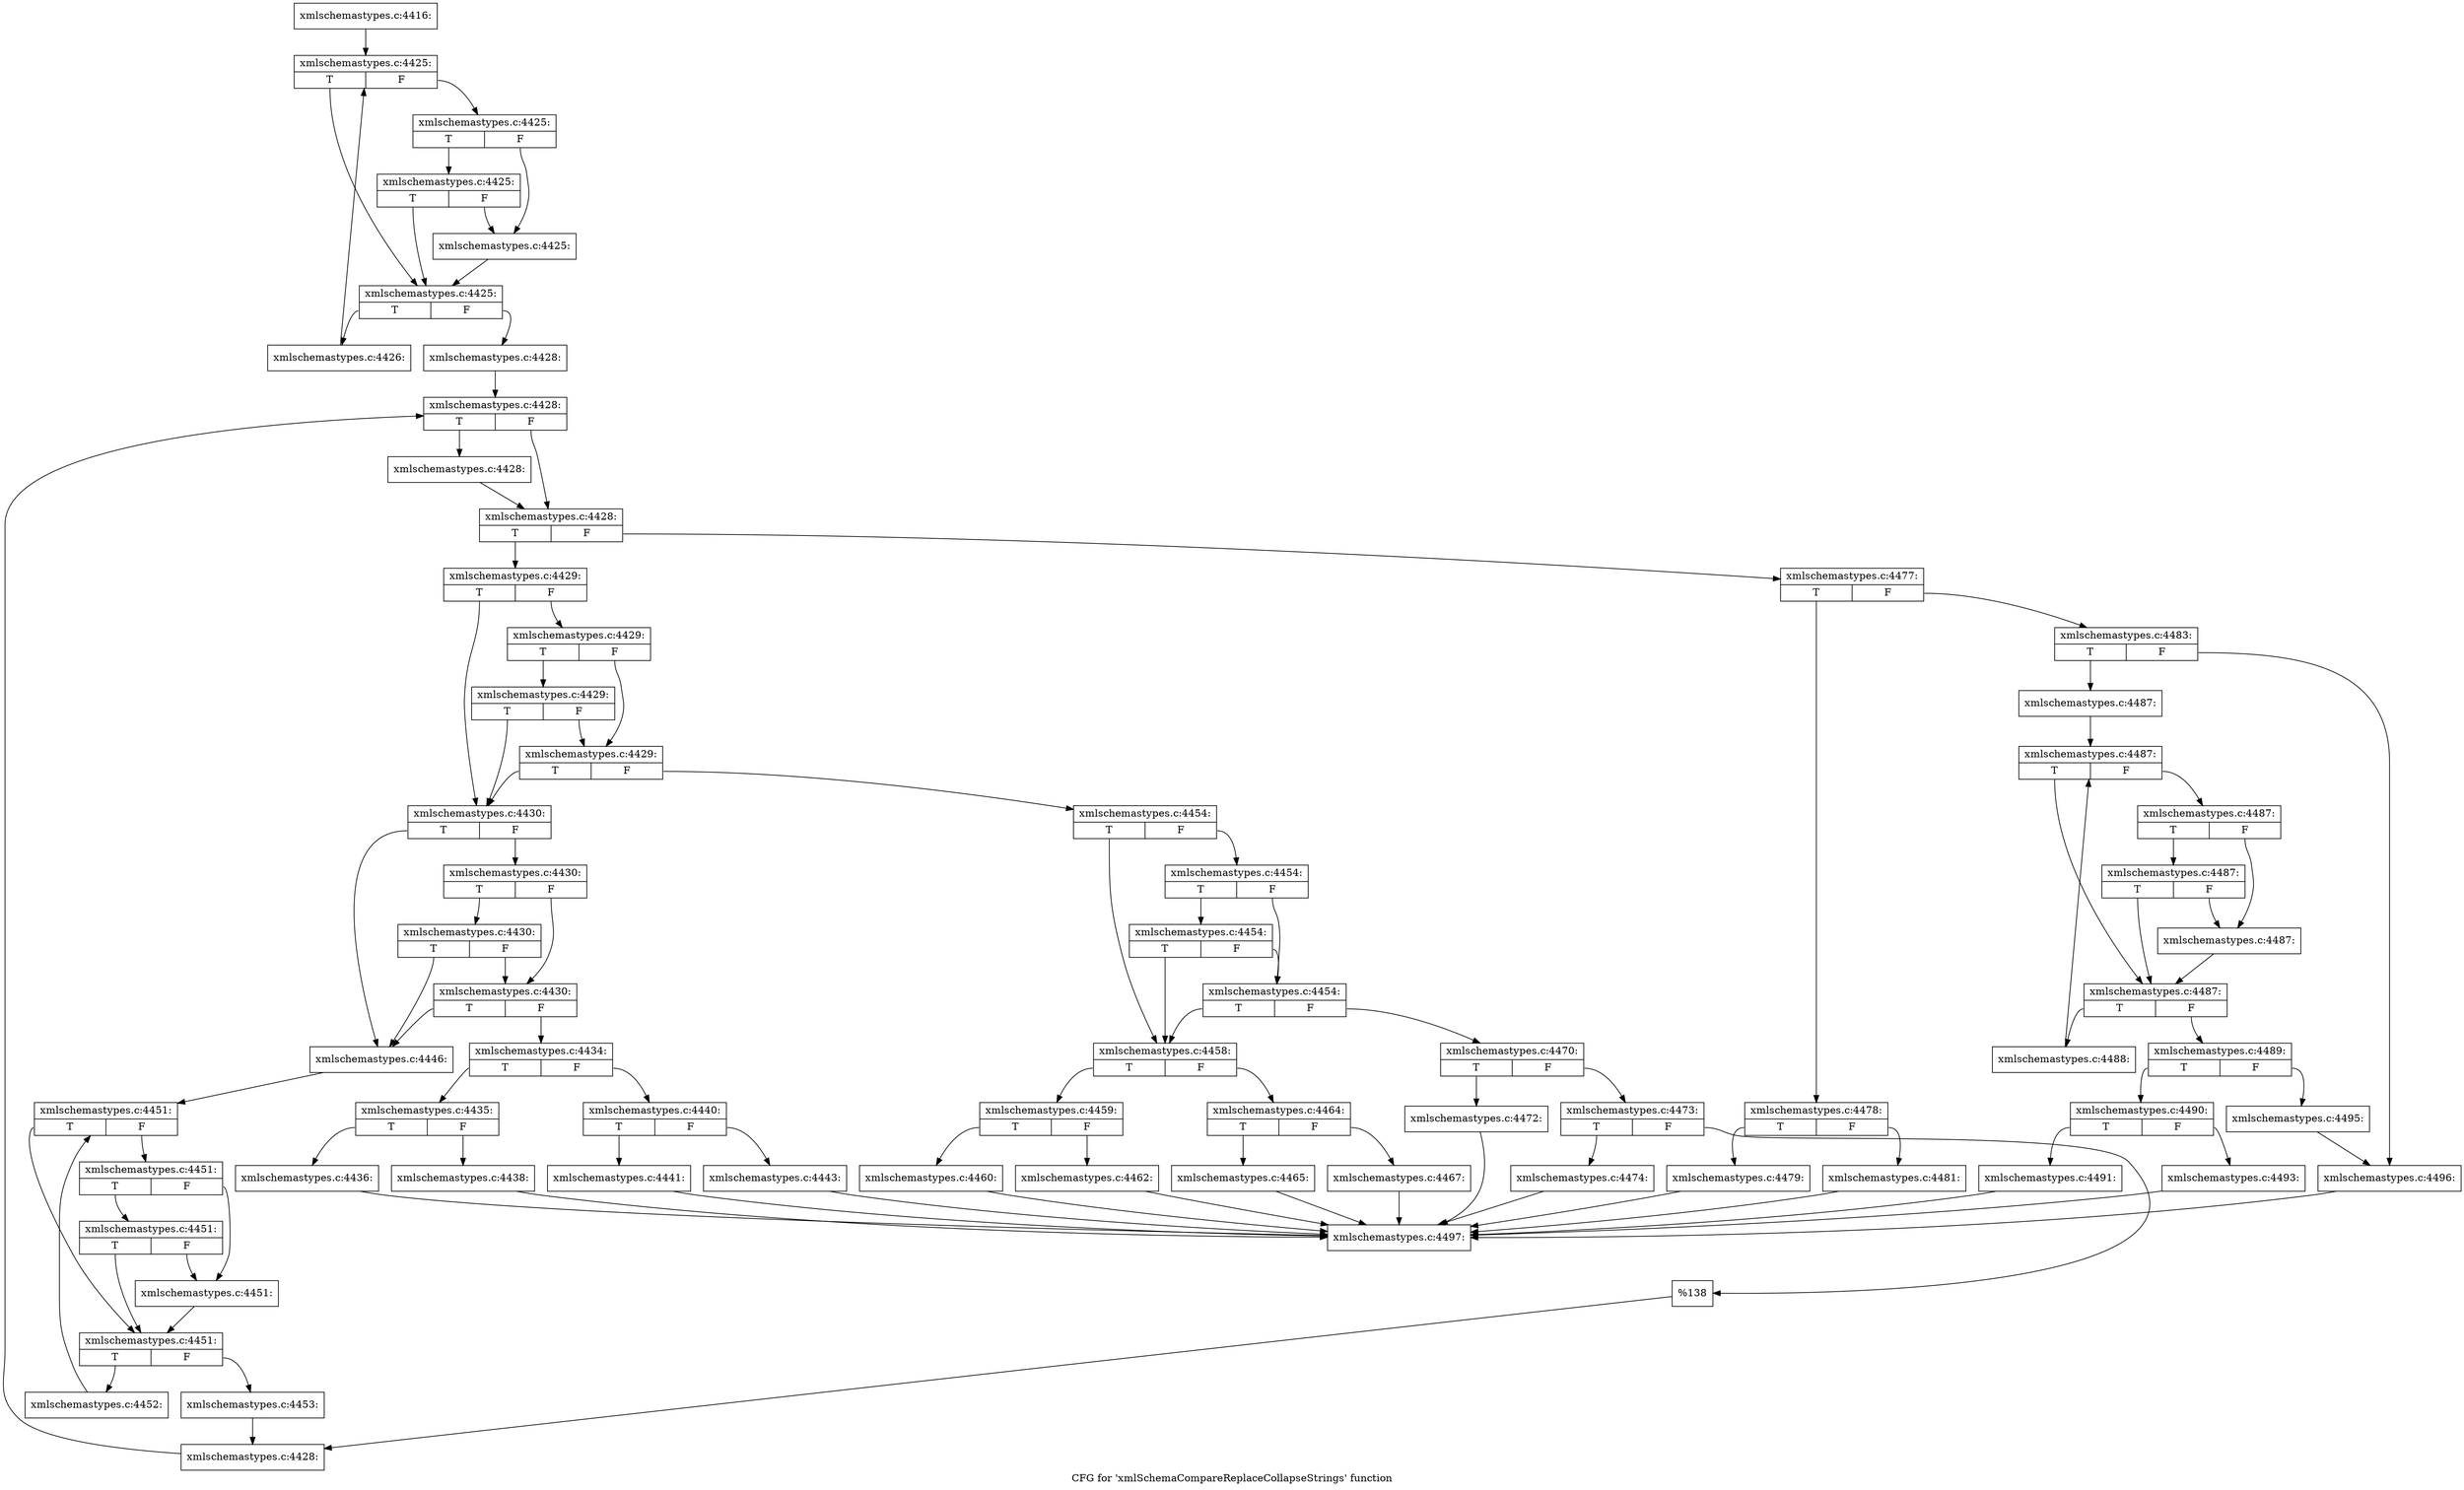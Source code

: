 digraph "CFG for 'xmlSchemaCompareReplaceCollapseStrings' function" {
	label="CFG for 'xmlSchemaCompareReplaceCollapseStrings' function";

	Node0x59e8480 [shape=record,label="{xmlschemastypes.c:4416:}"];
	Node0x59e8480 -> Node0x59e93d0;
	Node0x59e93d0 [shape=record,label="{xmlschemastypes.c:4425:|{<s0>T|<s1>F}}"];
	Node0x59e93d0:s0 -> Node0x59e9670;
	Node0x59e93d0:s1 -> Node0x59e9710;
	Node0x59e9710 [shape=record,label="{xmlschemastypes.c:4425:|{<s0>T|<s1>F}}"];
	Node0x59e9710:s0 -> Node0x59e9970;
	Node0x59e9710:s1 -> Node0x59e96c0;
	Node0x59e9970 [shape=record,label="{xmlschemastypes.c:4425:|{<s0>T|<s1>F}}"];
	Node0x59e9970:s0 -> Node0x59e9670;
	Node0x59e9970:s1 -> Node0x59e96c0;
	Node0x59e96c0 [shape=record,label="{xmlschemastypes.c:4425:}"];
	Node0x59e96c0 -> Node0x59e9670;
	Node0x59e9670 [shape=record,label="{xmlschemastypes.c:4425:|{<s0>T|<s1>F}}"];
	Node0x59e9670:s0 -> Node0x59e9da0;
	Node0x59e9670:s1 -> Node0x59e95f0;
	Node0x59e9da0 [shape=record,label="{xmlschemastypes.c:4426:}"];
	Node0x59e9da0 -> Node0x59e93d0;
	Node0x59e95f0 [shape=record,label="{xmlschemastypes.c:4428:}"];
	Node0x59e95f0 -> Node0x59ea320;
	Node0x59ea320 [shape=record,label="{xmlschemastypes.c:4428:|{<s0>T|<s1>F}}"];
	Node0x59ea320:s0 -> Node0x59ea610;
	Node0x59ea320:s1 -> Node0x59ea5c0;
	Node0x59ea610 [shape=record,label="{xmlschemastypes.c:4428:}"];
	Node0x59ea610 -> Node0x59ea5c0;
	Node0x59ea5c0 [shape=record,label="{xmlschemastypes.c:4428:|{<s0>T|<s1>F}}"];
	Node0x59ea5c0:s0 -> Node0x59eac50;
	Node0x59ea5c0:s1 -> Node0x59ea540;
	Node0x59eac50 [shape=record,label="{xmlschemastypes.c:4429:|{<s0>T|<s1>F}}"];
	Node0x59eac50:s0 -> Node0x59eae40;
	Node0x59eac50:s1 -> Node0x59eafb0;
	Node0x59eafb0 [shape=record,label="{xmlschemastypes.c:4429:|{<s0>T|<s1>F}}"];
	Node0x59eafb0:s0 -> Node0x59eb230;
	Node0x59eafb0:s1 -> Node0x59eaf30;
	Node0x59eb230 [shape=record,label="{xmlschemastypes.c:4429:|{<s0>T|<s1>F}}"];
	Node0x59eb230:s0 -> Node0x59eae40;
	Node0x59eb230:s1 -> Node0x59eaf30;
	Node0x59eaf30 [shape=record,label="{xmlschemastypes.c:4429:|{<s0>T|<s1>F}}"];
	Node0x59eaf30:s0 -> Node0x59eae40;
	Node0x59eaf30:s1 -> Node0x59eaee0;
	Node0x59eae40 [shape=record,label="{xmlschemastypes.c:4430:|{<s0>T|<s1>F}}"];
	Node0x59eae40:s0 -> Node0x59eba70;
	Node0x59eae40:s1 -> Node0x59ebb40;
	Node0x59ebb40 [shape=record,label="{xmlschemastypes.c:4430:|{<s0>T|<s1>F}}"];
	Node0x59ebb40:s0 -> Node0x59ebdc0;
	Node0x59ebb40:s1 -> Node0x59ebac0;
	Node0x59ebdc0 [shape=record,label="{xmlschemastypes.c:4430:|{<s0>T|<s1>F}}"];
	Node0x59ebdc0:s0 -> Node0x59eba70;
	Node0x59ebdc0:s1 -> Node0x59ebac0;
	Node0x59ebac0 [shape=record,label="{xmlschemastypes.c:4430:|{<s0>T|<s1>F}}"];
	Node0x59ebac0:s0 -> Node0x59eba70;
	Node0x59ebac0:s1 -> Node0x59eba20;
	Node0x59eba20 [shape=record,label="{xmlschemastypes.c:4434:|{<s0>T|<s1>F}}"];
	Node0x59eba20:s0 -> Node0x59ec5b0;
	Node0x59eba20:s1 -> Node0x59ec650;
	Node0x59ec5b0 [shape=record,label="{xmlschemastypes.c:4435:|{<s0>T|<s1>F}}"];
	Node0x59ec5b0:s0 -> Node0x59ecbb0;
	Node0x59ec5b0:s1 -> Node0x59ecc50;
	Node0x59ecbb0 [shape=record,label="{xmlschemastypes.c:4436:}"];
	Node0x59ecbb0 -> Node0x59e1810;
	Node0x59ecc50 [shape=record,label="{xmlschemastypes.c:4438:}"];
	Node0x59ecc50 -> Node0x59e1810;
	Node0x59ec650 [shape=record,label="{xmlschemastypes.c:4440:|{<s0>T|<s1>F}}"];
	Node0x59ec650:s0 -> Node0x59ecc00;
	Node0x59ec650:s1 -> Node0x59ed2b0;
	Node0x59ecc00 [shape=record,label="{xmlschemastypes.c:4441:}"];
	Node0x59ecc00 -> Node0x59e1810;
	Node0x59ed2b0 [shape=record,label="{xmlschemastypes.c:4443:}"];
	Node0x59ed2b0 -> Node0x59e1810;
	Node0x59eba70 [shape=record,label="{xmlschemastypes.c:4446:}"];
	Node0x59eba70 -> Node0x59ec600;
	Node0x59ec600 [shape=record,label="{xmlschemastypes.c:4451:|{<s0>T|<s1>F}}"];
	Node0x59ec600:s0 -> Node0x59edea0;
	Node0x59ec600:s1 -> Node0x59edf40;
	Node0x59edf40 [shape=record,label="{xmlschemastypes.c:4451:|{<s0>T|<s1>F}}"];
	Node0x59edf40:s0 -> Node0x59ee1a0;
	Node0x59edf40:s1 -> Node0x59edef0;
	Node0x59ee1a0 [shape=record,label="{xmlschemastypes.c:4451:|{<s0>T|<s1>F}}"];
	Node0x59ee1a0:s0 -> Node0x59edea0;
	Node0x59ee1a0:s1 -> Node0x59edef0;
	Node0x59edef0 [shape=record,label="{xmlschemastypes.c:4451:}"];
	Node0x59edef0 -> Node0x59edea0;
	Node0x59edea0 [shape=record,label="{xmlschemastypes.c:4451:|{<s0>T|<s1>F}}"];
	Node0x59edea0:s0 -> Node0x59ee5d0;
	Node0x59edea0:s1 -> Node0x59ed260;
	Node0x59ee5d0 [shape=record,label="{xmlschemastypes.c:4452:}"];
	Node0x59ee5d0 -> Node0x59ec600;
	Node0x59ed260 [shape=record,label="{xmlschemastypes.c:4453:}"];
	Node0x59ed260 -> Node0x59eae90;
	Node0x59eaee0 [shape=record,label="{xmlschemastypes.c:4454:|{<s0>T|<s1>F}}"];
	Node0x59eaee0:s0 -> Node0x59eecf0;
	Node0x59eaee0:s1 -> Node0x59eee10;
	Node0x59eee10 [shape=record,label="{xmlschemastypes.c:4454:|{<s0>T|<s1>F}}"];
	Node0x59eee10:s0 -> Node0x59ef0f0;
	Node0x59eee10:s1 -> Node0x59eed90;
	Node0x59ef0f0 [shape=record,label="{xmlschemastypes.c:4454:|{<s0>T|<s1>F}}"];
	Node0x59ef0f0:s0 -> Node0x59eecf0;
	Node0x59ef0f0:s1 -> Node0x59eed90;
	Node0x59eed90 [shape=record,label="{xmlschemastypes.c:4454:|{<s0>T|<s1>F}}"];
	Node0x59eed90:s0 -> Node0x59eecf0;
	Node0x59eed90:s1 -> Node0x59eed40;
	Node0x59eecf0 [shape=record,label="{xmlschemastypes.c:4458:|{<s0>T|<s1>F}}"];
	Node0x59eecf0:s0 -> Node0x59ef8e0;
	Node0x59eecf0:s1 -> Node0x59ef980;
	Node0x59ef8e0 [shape=record,label="{xmlschemastypes.c:4459:|{<s0>T|<s1>F}}"];
	Node0x59ef8e0:s0 -> Node0x59efee0;
	Node0x59ef8e0:s1 -> Node0x59eff80;
	Node0x59efee0 [shape=record,label="{xmlschemastypes.c:4460:}"];
	Node0x59efee0 -> Node0x59e1810;
	Node0x59eff80 [shape=record,label="{xmlschemastypes.c:4462:}"];
	Node0x59eff80 -> Node0x59e1810;
	Node0x59ef980 [shape=record,label="{xmlschemastypes.c:4464:|{<s0>T|<s1>F}}"];
	Node0x59ef980:s0 -> Node0x59eff30;
	Node0x59ef980:s1 -> Node0x59f05e0;
	Node0x59eff30 [shape=record,label="{xmlschemastypes.c:4465:}"];
	Node0x59eff30 -> Node0x59e1810;
	Node0x59f05e0 [shape=record,label="{xmlschemastypes.c:4467:}"];
	Node0x59f05e0 -> Node0x59e1810;
	Node0x59eed40 [shape=record,label="{xmlschemastypes.c:4470:|{<s0>T|<s1>F}}"];
	Node0x59eed40:s0 -> Node0x59ef930;
	Node0x59eed40:s1 -> Node0x59f0590;
	Node0x59ef930 [shape=record,label="{xmlschemastypes.c:4472:}"];
	Node0x59ef930 -> Node0x59e1810;
	Node0x59f0590 [shape=record,label="{xmlschemastypes.c:4473:|{<s0>T|<s1>F}}"];
	Node0x59f0590:s0 -> Node0x59f17f0;
	Node0x59f0590:s1 -> Node0x59f1840;
	Node0x59f17f0 [shape=record,label="{xmlschemastypes.c:4474:}"];
	Node0x59f17f0 -> Node0x59e1810;
	Node0x59f1840 [shape=record,label="{%138}"];
	Node0x59f1840 -> Node0x59eae90;
	Node0x59eae90 [shape=record,label="{xmlschemastypes.c:4428:}"];
	Node0x59eae90 -> Node0x59ea320;
	Node0x59ea540 [shape=record,label="{xmlschemastypes.c:4477:|{<s0>T|<s1>F}}"];
	Node0x59ea540:s0 -> Node0x59f1e20;
	Node0x59ea540:s1 -> Node0x59f1e70;
	Node0x59f1e20 [shape=record,label="{xmlschemastypes.c:4478:|{<s0>T|<s1>F}}"];
	Node0x59f1e20:s0 -> Node0x59f2320;
	Node0x59f1e20:s1 -> Node0x59f23c0;
	Node0x59f2320 [shape=record,label="{xmlschemastypes.c:4479:}"];
	Node0x59f2320 -> Node0x59e1810;
	Node0x59f23c0 [shape=record,label="{xmlschemastypes.c:4481:}"];
	Node0x59f23c0 -> Node0x59e1810;
	Node0x59f1e70 [shape=record,label="{xmlschemastypes.c:4483:|{<s0>T|<s1>F}}"];
	Node0x59f1e70:s0 -> Node0x59f2370;
	Node0x59f1e70:s1 -> Node0x59f2990;
	Node0x59f2370 [shape=record,label="{xmlschemastypes.c:4487:}"];
	Node0x59f2370 -> Node0x59f2dd0;
	Node0x59f2dd0 [shape=record,label="{xmlschemastypes.c:4487:|{<s0>T|<s1>F}}"];
	Node0x59f2dd0:s0 -> Node0x59f3010;
	Node0x59f2dd0:s1 -> Node0x59f30b0;
	Node0x59f30b0 [shape=record,label="{xmlschemastypes.c:4487:|{<s0>T|<s1>F}}"];
	Node0x59f30b0:s0 -> Node0x59f3310;
	Node0x59f30b0:s1 -> Node0x59f3060;
	Node0x59f3310 [shape=record,label="{xmlschemastypes.c:4487:|{<s0>T|<s1>F}}"];
	Node0x59f3310:s0 -> Node0x59f3010;
	Node0x59f3310:s1 -> Node0x59f3060;
	Node0x59f3060 [shape=record,label="{xmlschemastypes.c:4487:}"];
	Node0x59f3060 -> Node0x59f3010;
	Node0x59f3010 [shape=record,label="{xmlschemastypes.c:4487:|{<s0>T|<s1>F}}"];
	Node0x59f3010:s0 -> Node0x59f3740;
	Node0x59f3010:s1 -> Node0x59f2f90;
	Node0x59f3740 [shape=record,label="{xmlschemastypes.c:4488:}"];
	Node0x59f3740 -> Node0x59f2dd0;
	Node0x59f2f90 [shape=record,label="{xmlschemastypes.c:4489:|{<s0>T|<s1>F}}"];
	Node0x59f2f90:s0 -> Node0x59f3d30;
	Node0x59f2f90:s1 -> Node0x59f3d80;
	Node0x59f3d30 [shape=record,label="{xmlschemastypes.c:4490:|{<s0>T|<s1>F}}"];
	Node0x59f3d30:s0 -> Node0x59f4230;
	Node0x59f3d30:s1 -> Node0x59f42d0;
	Node0x59f4230 [shape=record,label="{xmlschemastypes.c:4491:}"];
	Node0x59f4230 -> Node0x59e1810;
	Node0x59f42d0 [shape=record,label="{xmlschemastypes.c:4493:}"];
	Node0x59f42d0 -> Node0x59e1810;
	Node0x59f3d80 [shape=record,label="{xmlschemastypes.c:4495:}"];
	Node0x59f3d80 -> Node0x59f2990;
	Node0x59f2990 [shape=record,label="{xmlschemastypes.c:4496:}"];
	Node0x59f2990 -> Node0x59e1810;
	Node0x59e1810 [shape=record,label="{xmlschemastypes.c:4497:}"];
}
